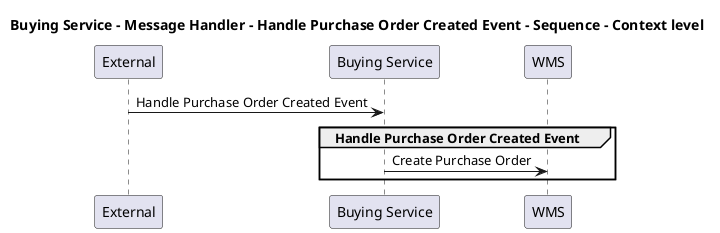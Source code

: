 @startuml

title Buying Service - Message Handler - Handle Purchase Order Created Event - Sequence - Context level

participant "External" as C4InterFlow.SoftwareSystems.ExternalSystem
participant "Buying Service" as ECommercePlatform.SoftwareSystems.BuyingService
participant "WMS" as ECommercePlatform.SoftwareSystems.WMS

C4InterFlow.SoftwareSystems.ExternalSystem -> ECommercePlatform.SoftwareSystems.BuyingService : Handle Purchase Order Created Event
group Handle Purchase Order Created Event
ECommercePlatform.SoftwareSystems.BuyingService -> ECommercePlatform.SoftwareSystems.WMS : Create Purchase Order
end


@enduml

